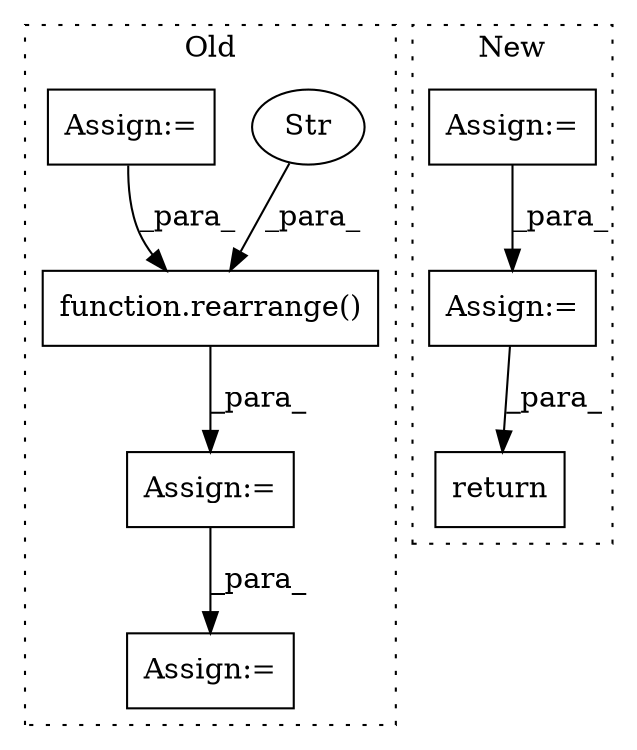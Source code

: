 digraph G {
subgraph cluster0 {
1 [label="function.rearrange()" a="75" s="2764,2803" l="10,8" shape="box"];
3 [label="Str" a="66" s="2777" l="26" shape="ellipse"];
4 [label="Assign:=" a="68" s="2970" l="3" shape="box"];
5 [label="Assign:=" a="68" s="2881" l="3" shape="box"];
8 [label="Assign:=" a="68" s="2648" l="3" shape="box"];
label = "Old";
style="dotted";
}
subgraph cluster1 {
2 [label="return" a="93" s="6683" l="7" shape="box"];
6 [label="Assign:=" a="68" s="6611" l="3" shape="box"];
7 [label="Assign:=" a="68" s="6511" l="3" shape="box"];
label = "New";
style="dotted";
}
1 -> 5 [label="_para_"];
3 -> 1 [label="_para_"];
5 -> 4 [label="_para_"];
6 -> 2 [label="_para_"];
7 -> 6 [label="_para_"];
8 -> 1 [label="_para_"];
}